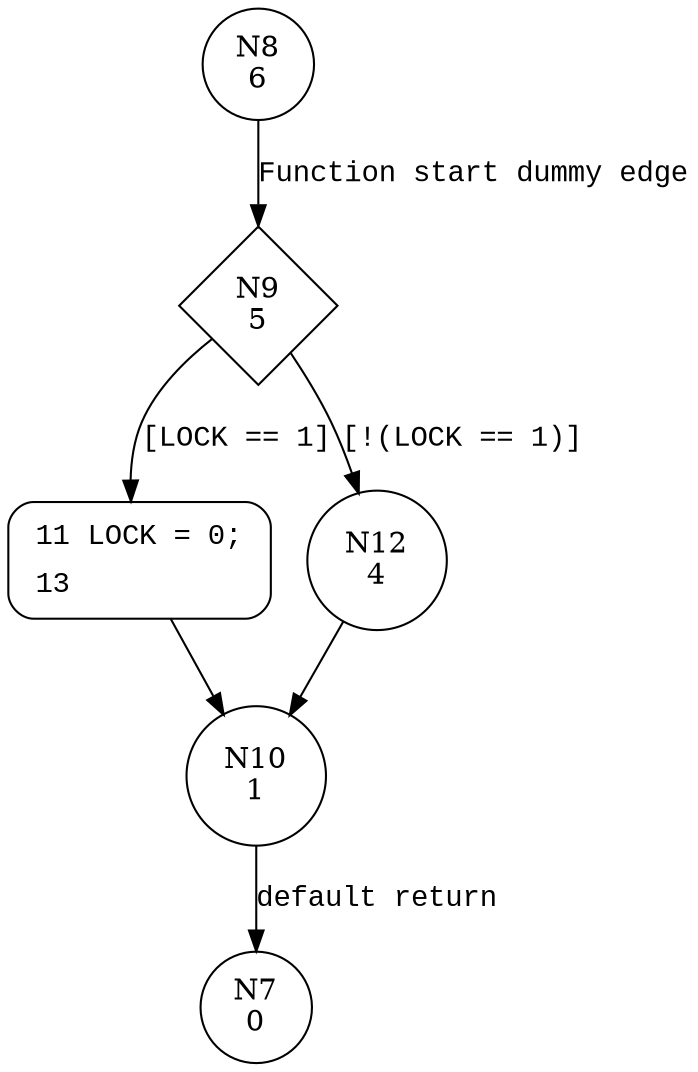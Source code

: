 digraph unlock {
8 [shape="circle" label="N8\n6"]
9 [shape="diamond" label="N9\n5"]
11 [shape="circle" label="N11\n3"]
12 [shape="circle" label="N12\n4"]
10 [shape="circle" label="N10\n1"]
7 [shape="circle" label="N7\n0"]
11 [style="filled,bold" penwidth="1" fillcolor="white" fontname="Courier New" shape="Mrecord" label=<<table border="0" cellborder="0" cellpadding="3" bgcolor="white"><tr><td align="right">11</td><td align="left">LOCK = 0;</td></tr><tr><td align="right">13</td><td align="left"></td></tr></table>>]
11 -> 10[label=""]
8 -> 9 [label="Function start dummy edge" fontname="Courier New"]
9 -> 11 [label="[LOCK == 1]" fontname="Courier New"]
9 -> 12 [label="[!(LOCK == 1)]" fontname="Courier New"]
10 -> 7 [label="default return" fontname="Courier New"]
12 -> 10 [label="" fontname="Courier New"]
}